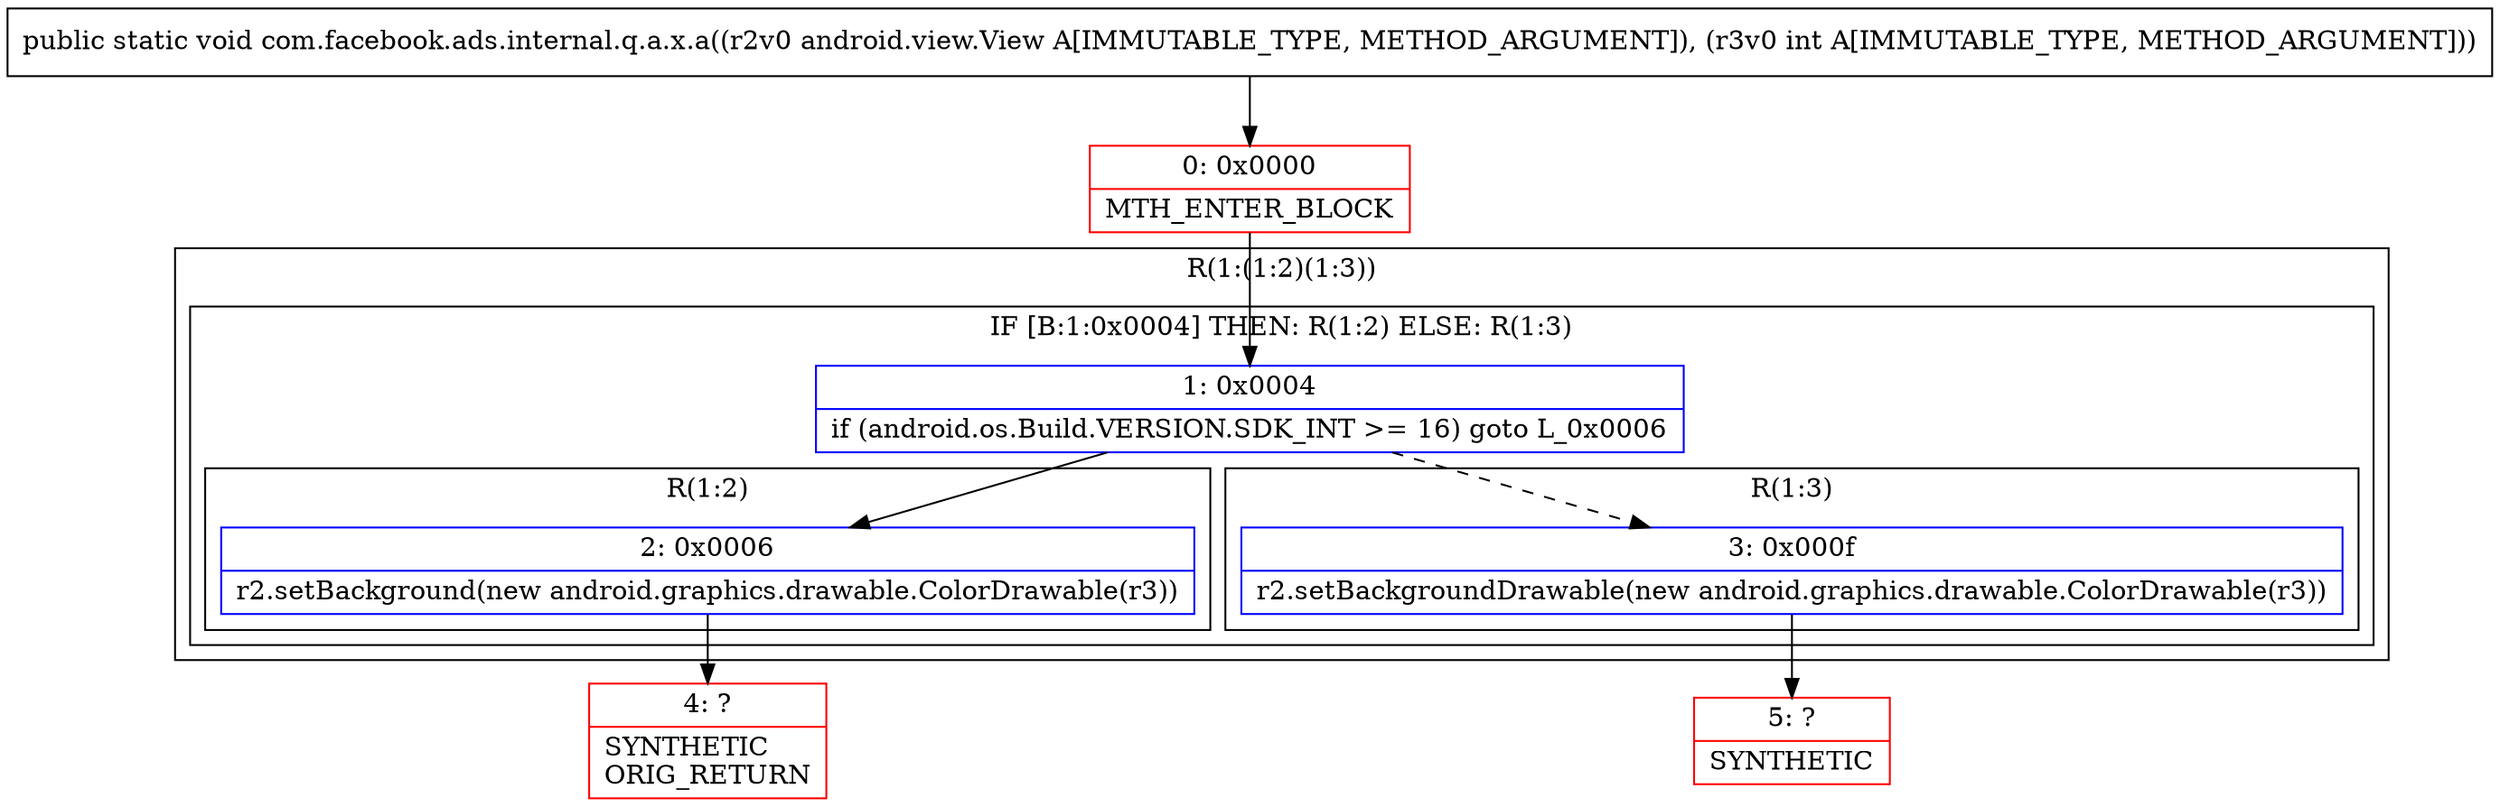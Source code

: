 digraph "CFG forcom.facebook.ads.internal.q.a.x.a(Landroid\/view\/View;I)V" {
subgraph cluster_Region_945554446 {
label = "R(1:(1:2)(1:3))";
node [shape=record,color=blue];
subgraph cluster_IfRegion_2117259458 {
label = "IF [B:1:0x0004] THEN: R(1:2) ELSE: R(1:3)";
node [shape=record,color=blue];
Node_1 [shape=record,label="{1\:\ 0x0004|if (android.os.Build.VERSION.SDK_INT \>= 16) goto L_0x0006\l}"];
subgraph cluster_Region_763571769 {
label = "R(1:2)";
node [shape=record,color=blue];
Node_2 [shape=record,label="{2\:\ 0x0006|r2.setBackground(new android.graphics.drawable.ColorDrawable(r3))\l}"];
}
subgraph cluster_Region_811176711 {
label = "R(1:3)";
node [shape=record,color=blue];
Node_3 [shape=record,label="{3\:\ 0x000f|r2.setBackgroundDrawable(new android.graphics.drawable.ColorDrawable(r3))\l}"];
}
}
}
Node_0 [shape=record,color=red,label="{0\:\ 0x0000|MTH_ENTER_BLOCK\l}"];
Node_4 [shape=record,color=red,label="{4\:\ ?|SYNTHETIC\lORIG_RETURN\l}"];
Node_5 [shape=record,color=red,label="{5\:\ ?|SYNTHETIC\l}"];
MethodNode[shape=record,label="{public static void com.facebook.ads.internal.q.a.x.a((r2v0 android.view.View A[IMMUTABLE_TYPE, METHOD_ARGUMENT]), (r3v0 int A[IMMUTABLE_TYPE, METHOD_ARGUMENT])) }"];
MethodNode -> Node_0;
Node_1 -> Node_2;
Node_1 -> Node_3[style=dashed];
Node_2 -> Node_4;
Node_3 -> Node_5;
Node_0 -> Node_1;
}

